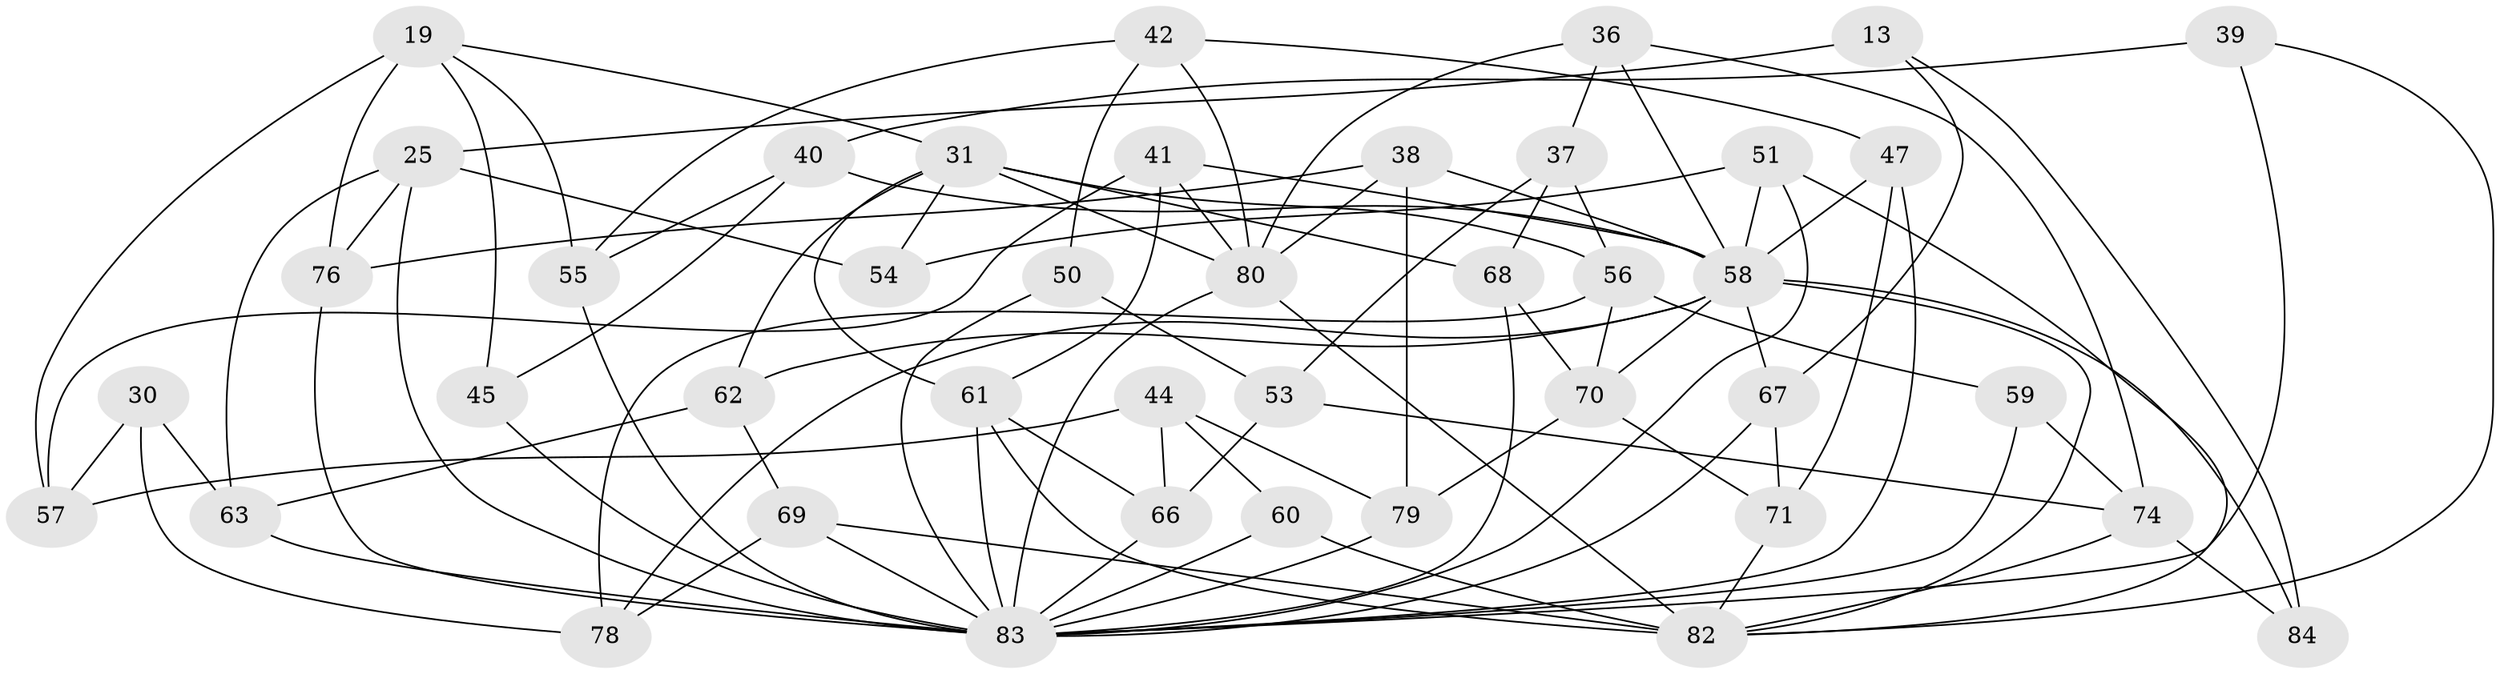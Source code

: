 // original degree distribution, {4: 1.0}
// Generated by graph-tools (version 1.1) at 2025/58/03/09/25 04:58:52]
// undirected, 42 vertices, 99 edges
graph export_dot {
graph [start="1"]
  node [color=gray90,style=filled];
  13;
  19 [super="+4"];
  25 [super="+9"];
  30;
  31 [super="+20"];
  36;
  37;
  38;
  39;
  40 [super="+32"];
  41;
  42;
  44;
  45;
  47;
  50;
  51 [super="+33"];
  53 [super="+27"];
  54;
  55 [super="+46"];
  56 [super="+49"];
  57;
  58 [super="+5+35+16"];
  59;
  60;
  61 [super="+43"];
  62;
  63;
  66 [super="+29"];
  67;
  68 [super="+22"];
  69;
  70 [super="+21+52"];
  71;
  74 [super="+65"];
  76 [super="+14"];
  78 [super="+17"];
  79;
  80 [super="+12+34+77"];
  82 [super="+8+26"];
  83 [super="+75+81"];
  84;
  13 -- 84;
  13 -- 25 [weight=2];
  13 -- 67;
  19 -- 76 [weight=2];
  19 -- 57;
  19 -- 45;
  19 -- 55;
  19 -- 31;
  25 -- 54;
  25 -- 76;
  25 -- 63;
  25 -- 83;
  30 -- 78 [weight=2];
  30 -- 57;
  30 -- 63;
  31 -- 80 [weight=2];
  31 -- 62;
  31 -- 68;
  31 -- 54;
  31 -- 56;
  31 -- 61;
  36 -- 37;
  36 -- 74;
  36 -- 58;
  36 -- 80;
  37 -- 53;
  37 -- 68;
  37 -- 56;
  38 -- 80;
  38 -- 79;
  38 -- 76;
  38 -- 58;
  39 -- 40 [weight=2];
  39 -- 82;
  39 -- 83;
  40 -- 55 [weight=2];
  40 -- 45;
  40 -- 58;
  41 -- 57;
  41 -- 61;
  41 -- 58;
  41 -- 80;
  42 -- 47;
  42 -- 50;
  42 -- 55;
  42 -- 80;
  44 -- 60;
  44 -- 57;
  44 -- 79;
  44 -- 66;
  45 -- 83 [weight=2];
  47 -- 71;
  47 -- 83;
  47 -- 58;
  50 -- 83 [weight=2];
  50 -- 53;
  51 -- 54 [weight=2];
  51 -- 82 [weight=2];
  51 -- 58;
  51 -- 83;
  53 -- 74 [weight=2];
  53 -- 66 [weight=2];
  55 -- 83 [weight=2];
  56 -- 59;
  56 -- 70 [weight=2];
  56 -- 78;
  58 -- 82;
  58 -- 78 [weight=2];
  58 -- 84 [weight=2];
  58 -- 67;
  58 -- 70 [weight=3];
  58 -- 62;
  59 -- 83 [weight=2];
  59 -- 74;
  60 -- 82 [weight=2];
  60 -- 83;
  61 -- 83 [weight=2];
  61 -- 82;
  61 -- 66;
  62 -- 63;
  62 -- 69;
  63 -- 83;
  66 -- 83 [weight=2];
  67 -- 71;
  67 -- 83;
  68 -- 70;
  68 -- 83 [weight=3];
  69 -- 78;
  69 -- 82;
  69 -- 83;
  70 -- 71;
  70 -- 79;
  71 -- 82;
  74 -- 82;
  74 -- 84;
  76 -- 83 [weight=2];
  79 -- 83;
  80 -- 83 [weight=2];
  80 -- 82 [weight=2];
}

